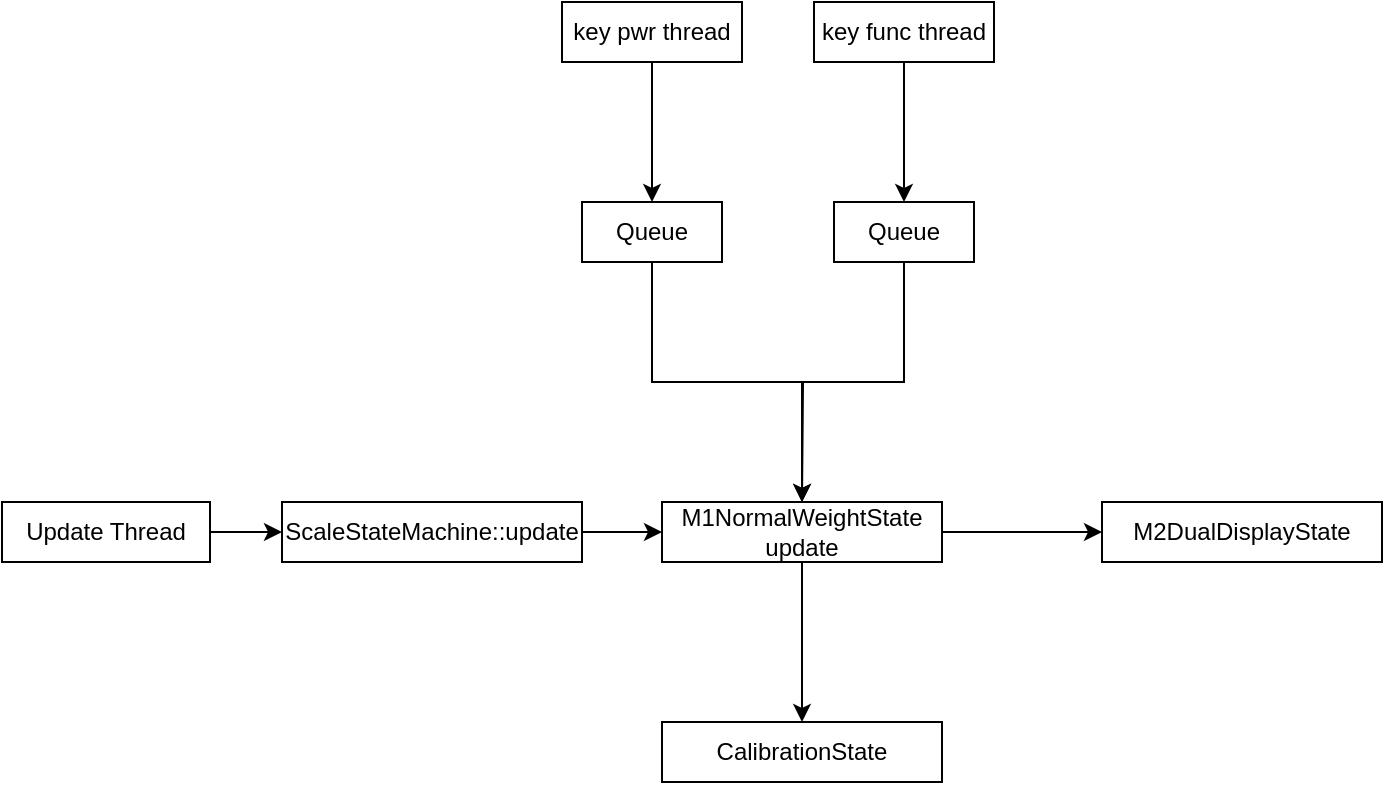 <mxfile version="26.2.13">
  <diagram name="第 1 页" id="CgOIkav4w_OP4wh0ILER">
    <mxGraphModel dx="973" dy="1862" grid="1" gridSize="10" guides="1" tooltips="1" connect="1" arrows="1" fold="1" page="1" pageScale="1" pageWidth="827" pageHeight="1169" math="0" shadow="0">
      <root>
        <mxCell id="0" />
        <mxCell id="1" parent="0" />
        <mxCell id="fN2lq4c-GM9t14NMBywm-14" style="edgeStyle=orthogonalEdgeStyle;rounded=0;orthogonalLoop=1;jettySize=auto;html=1;exitX=0.5;exitY=1;exitDx=0;exitDy=0;entryX=0.5;entryY=0;entryDx=0;entryDy=0;" edge="1" parent="1" source="fN2lq4c-GM9t14NMBywm-1" target="fN2lq4c-GM9t14NMBywm-3">
          <mxGeometry relative="1" as="geometry" />
        </mxCell>
        <mxCell id="fN2lq4c-GM9t14NMBywm-1" value="key pwr thread" style="rounded=0;whiteSpace=wrap;html=1;" vertex="1" parent="1">
          <mxGeometry x="490" y="220" width="90" height="30" as="geometry" />
        </mxCell>
        <mxCell id="fN2lq4c-GM9t14NMBywm-15" style="edgeStyle=orthogonalEdgeStyle;rounded=0;orthogonalLoop=1;jettySize=auto;html=1;exitX=0.5;exitY=1;exitDx=0;exitDy=0;entryX=0.5;entryY=0;entryDx=0;entryDy=0;" edge="1" parent="1" source="fN2lq4c-GM9t14NMBywm-2" target="fN2lq4c-GM9t14NMBywm-7">
          <mxGeometry relative="1" as="geometry" />
        </mxCell>
        <mxCell id="fN2lq4c-GM9t14NMBywm-2" value="key func thread" style="rounded=0;whiteSpace=wrap;html=1;" vertex="1" parent="1">
          <mxGeometry x="616" y="220" width="90" height="30" as="geometry" />
        </mxCell>
        <mxCell id="fN2lq4c-GM9t14NMBywm-17" style="edgeStyle=orthogonalEdgeStyle;rounded=0;orthogonalLoop=1;jettySize=auto;html=1;exitX=0.5;exitY=1;exitDx=0;exitDy=0;" edge="1" parent="1" source="fN2lq4c-GM9t14NMBywm-3">
          <mxGeometry relative="1" as="geometry">
            <mxPoint x="610" y="470" as="targetPoint" />
          </mxGeometry>
        </mxCell>
        <mxCell id="fN2lq4c-GM9t14NMBywm-3" value="Queue" style="rounded=0;whiteSpace=wrap;html=1;" vertex="1" parent="1">
          <mxGeometry x="500" y="320" width="70" height="30" as="geometry" />
        </mxCell>
        <mxCell id="fN2lq4c-GM9t14NMBywm-16" style="edgeStyle=orthogonalEdgeStyle;rounded=0;orthogonalLoop=1;jettySize=auto;html=1;exitX=0.5;exitY=1;exitDx=0;exitDy=0;entryX=0.5;entryY=0;entryDx=0;entryDy=0;" edge="1" parent="1" source="fN2lq4c-GM9t14NMBywm-7" target="fN2lq4c-GM9t14NMBywm-12">
          <mxGeometry relative="1" as="geometry" />
        </mxCell>
        <mxCell id="fN2lq4c-GM9t14NMBywm-7" value="Queue" style="rounded=0;whiteSpace=wrap;html=1;" vertex="1" parent="1">
          <mxGeometry x="626" y="320" width="70" height="30" as="geometry" />
        </mxCell>
        <mxCell id="fN2lq4c-GM9t14NMBywm-11" value="" style="edgeStyle=orthogonalEdgeStyle;rounded=0;orthogonalLoop=1;jettySize=auto;html=1;" edge="1" parent="1" source="fN2lq4c-GM9t14NMBywm-9" target="fN2lq4c-GM9t14NMBywm-10">
          <mxGeometry relative="1" as="geometry" />
        </mxCell>
        <mxCell id="fN2lq4c-GM9t14NMBywm-9" value="Update Thread" style="rounded=0;whiteSpace=wrap;html=1;" vertex="1" parent="1">
          <mxGeometry x="210" y="470" width="104" height="30" as="geometry" />
        </mxCell>
        <mxCell id="fN2lq4c-GM9t14NMBywm-13" value="" style="edgeStyle=orthogonalEdgeStyle;rounded=0;orthogonalLoop=1;jettySize=auto;html=1;" edge="1" parent="1" source="fN2lq4c-GM9t14NMBywm-10" target="fN2lq4c-GM9t14NMBywm-12">
          <mxGeometry relative="1" as="geometry" />
        </mxCell>
        <mxCell id="fN2lq4c-GM9t14NMBywm-10" value="ScaleStateMachine::update" style="rounded=0;whiteSpace=wrap;html=1;" vertex="1" parent="1">
          <mxGeometry x="350" y="470" width="150" height="30" as="geometry" />
        </mxCell>
        <mxCell id="fN2lq4c-GM9t14NMBywm-19" value="" style="edgeStyle=orthogonalEdgeStyle;rounded=0;orthogonalLoop=1;jettySize=auto;html=1;" edge="1" parent="1" source="fN2lq4c-GM9t14NMBywm-12" target="fN2lq4c-GM9t14NMBywm-18">
          <mxGeometry relative="1" as="geometry" />
        </mxCell>
        <mxCell id="fN2lq4c-GM9t14NMBywm-21" value="" style="edgeStyle=orthogonalEdgeStyle;rounded=0;orthogonalLoop=1;jettySize=auto;html=1;" edge="1" parent="1" source="fN2lq4c-GM9t14NMBywm-12" target="fN2lq4c-GM9t14NMBywm-20">
          <mxGeometry relative="1" as="geometry" />
        </mxCell>
        <mxCell id="fN2lq4c-GM9t14NMBywm-12" value="M1NormalWeightState update" style="rounded=0;whiteSpace=wrap;html=1;" vertex="1" parent="1">
          <mxGeometry x="540" y="470" width="140" height="30" as="geometry" />
        </mxCell>
        <mxCell id="fN2lq4c-GM9t14NMBywm-18" value="M2DualDisplayState" style="rounded=0;whiteSpace=wrap;html=1;" vertex="1" parent="1">
          <mxGeometry x="760" y="470" width="140" height="30" as="geometry" />
        </mxCell>
        <mxCell id="fN2lq4c-GM9t14NMBywm-20" value="CalibrationState" style="rounded=0;whiteSpace=wrap;html=1;" vertex="1" parent="1">
          <mxGeometry x="540" y="580" width="140" height="30" as="geometry" />
        </mxCell>
      </root>
    </mxGraphModel>
  </diagram>
</mxfile>
